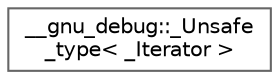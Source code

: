 digraph "Graphical Class Hierarchy"
{
 // LATEX_PDF_SIZE
  bgcolor="transparent";
  edge [fontname=Helvetica,fontsize=10,labelfontname=Helvetica,labelfontsize=10];
  node [fontname=Helvetica,fontsize=10,shape=box,height=0.2,width=0.4];
  rankdir="LR";
  Node0 [id="Node000000",label="__gnu_debug::_Unsafe\l_type\< _Iterator \>",height=0.2,width=0.4,color="grey40", fillcolor="white", style="filled",URL="$struct____gnu__debug_1_1___unsafe__type.html",tooltip=" "];
}

